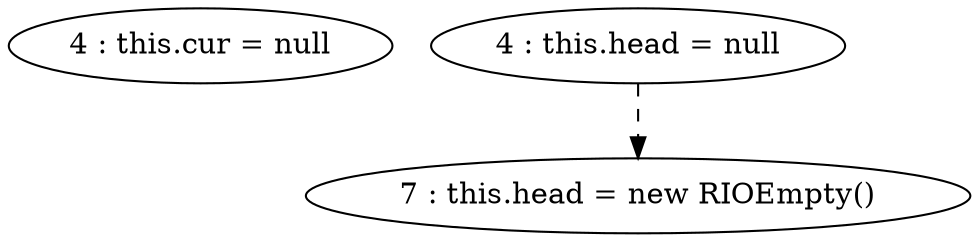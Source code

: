 digraph G {
"4 : this.cur = null"
"4 : this.head = null"
"4 : this.head = null" -> "7 : this.head = new RIOEmpty()" [style=dashed]
"7 : this.head = new RIOEmpty()"
}